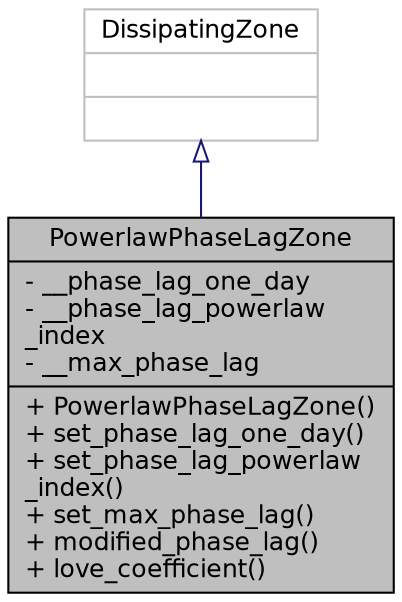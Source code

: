 digraph "PowerlawPhaseLagZone"
{
 // INTERACTIVE_SVG=YES
  edge [fontname="Helvetica",fontsize="12",labelfontname="Helvetica",labelfontsize="12"];
  node [fontname="Helvetica",fontsize="12",shape=record];
  Node2 [label="{PowerlawPhaseLagZone\n|- __phase_lag_one_day\l- __phase_lag_powerlaw\l_index\l- __max_phase_lag\l|+ PowerlawPhaseLagZone()\l+ set_phase_lag_one_day()\l+ set_phase_lag_powerlaw\l_index()\l+ set_max_phase_lag()\l+ modified_phase_lag()\l+ love_coefficient()\l}",height=0.2,width=0.4,color="black", fillcolor="grey75", style="filled", fontcolor="black"];
  Node3 -> Node2 [dir="back",color="midnightblue",fontsize="12",style="solid",arrowtail="onormal",fontname="Helvetica"];
  Node3 [label="{DissipatingZone\n||}",height=0.2,width=0.4,color="grey75", fillcolor="white", style="filled"];
}
